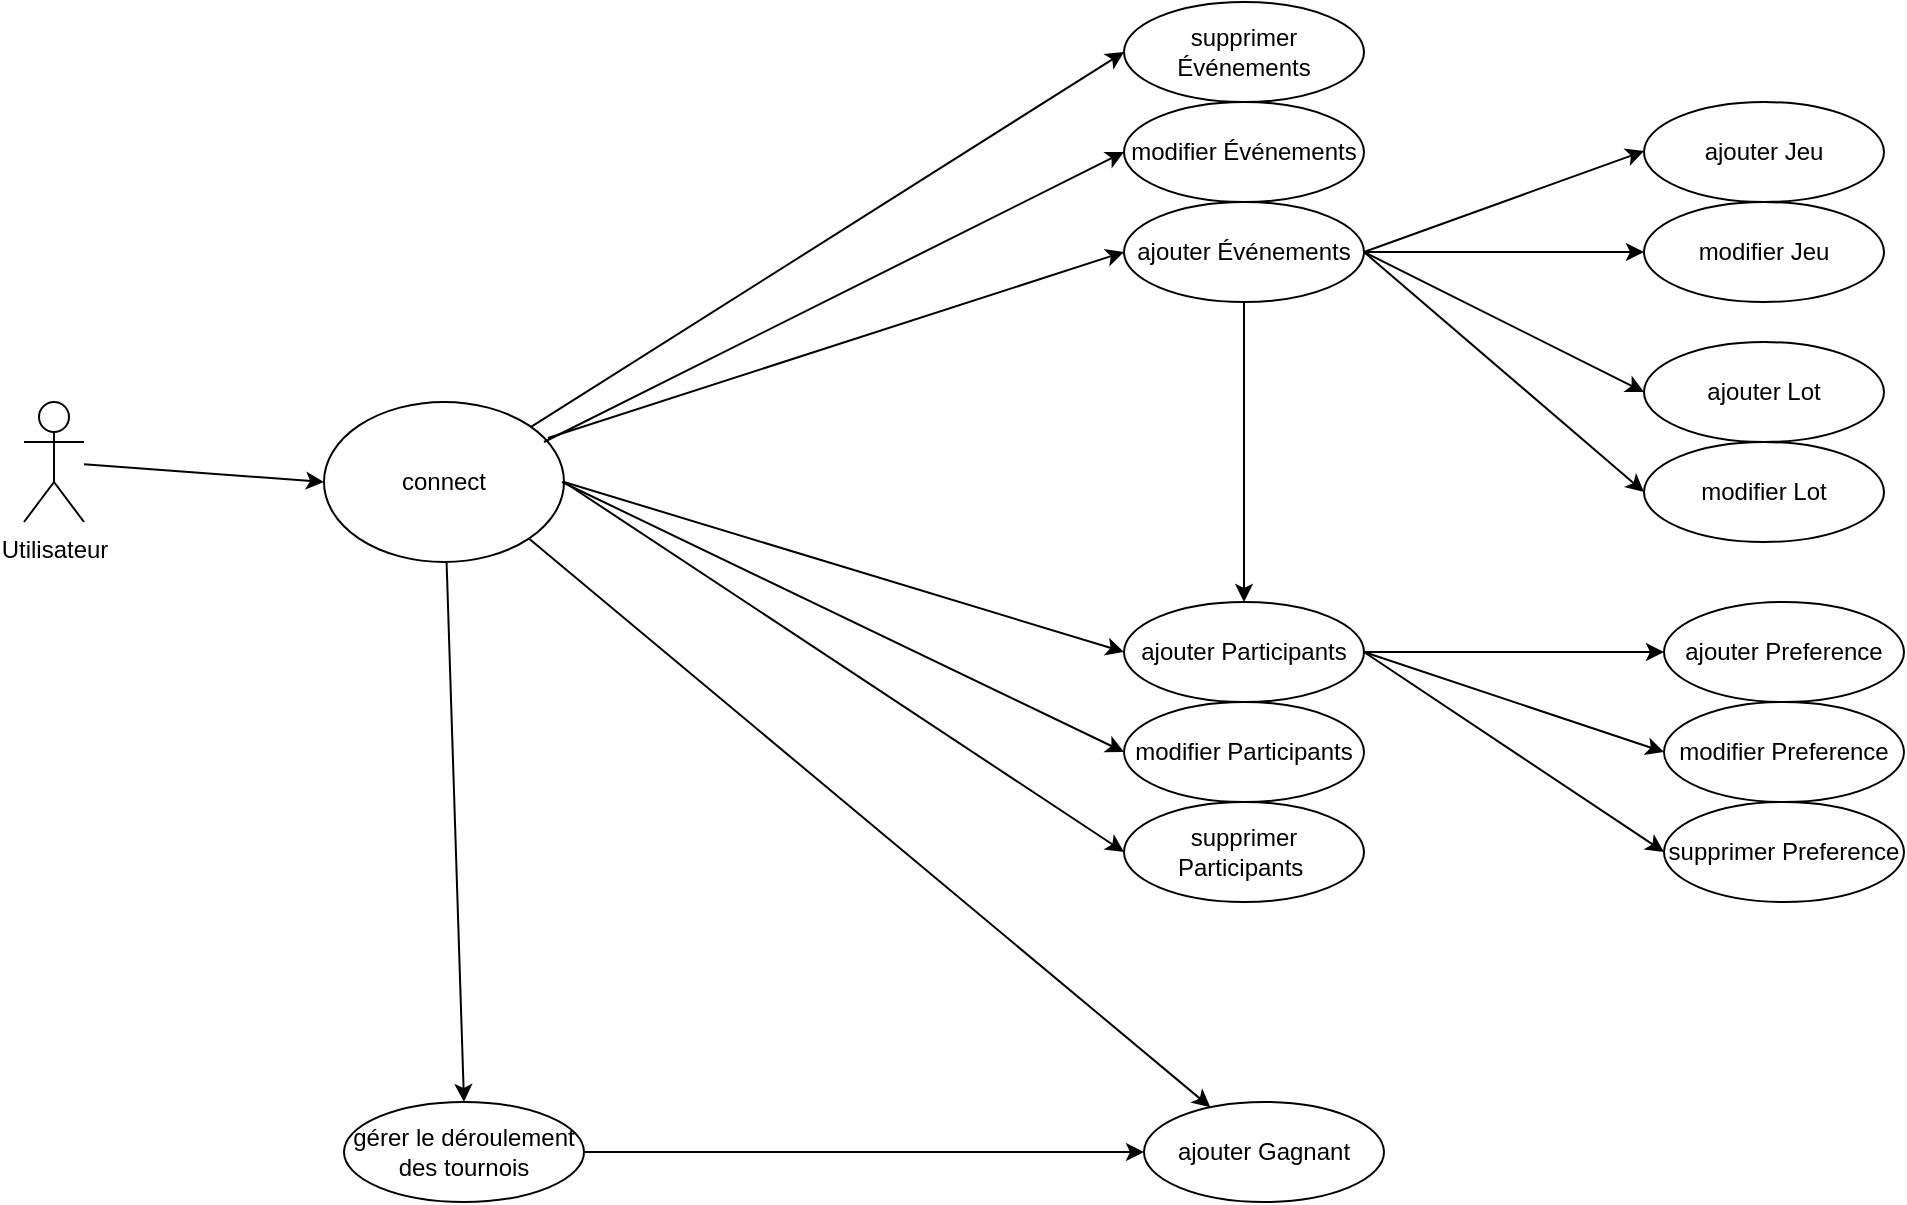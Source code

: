 <mxfile version="13.5.3" type="device"><diagram id="AyPza4-5XRBffMAPnaKT" name="Page-1"><mxGraphModel dx="1422" dy="794" grid="1" gridSize="10" guides="1" tooltips="1" connect="1" arrows="1" fold="1" page="1" pageScale="1" pageWidth="1169" pageHeight="827" math="0" shadow="0"><root><mxCell id="0"/><mxCell id="1" parent="0"/><mxCell id="og1AarUXxQIinpQppY5s-1" value="Utilisateur" style="shape=umlActor;verticalLabelPosition=bottom;labelBackgroundColor=#ffffff;verticalAlign=top;html=1;outlineConnect=0;" vertex="1" parent="1"><mxGeometry x="80" y="240" width="30" height="60" as="geometry"/></mxCell><mxCell id="og1AarUXxQIinpQppY5s-2" value="connect" style="ellipse;whiteSpace=wrap;html=1;" vertex="1" parent="1"><mxGeometry x="230" y="240" width="120" height="80" as="geometry"/></mxCell><mxCell id="og1AarUXxQIinpQppY5s-3" value="modifier Événements" style="ellipse;whiteSpace=wrap;html=1;" vertex="1" parent="1"><mxGeometry x="630" y="90" width="120" height="50" as="geometry"/></mxCell><mxCell id="og1AarUXxQIinpQppY5s-4" value="ajouter Événements" style="ellipse;whiteSpace=wrap;html=1;" vertex="1" parent="1"><mxGeometry x="630" y="140" width="120" height="50" as="geometry"/></mxCell><mxCell id="og1AarUXxQIinpQppY5s-5" value="supprimer Événements" style="ellipse;whiteSpace=wrap;html=1;" vertex="1" parent="1"><mxGeometry x="630" y="40" width="120" height="50" as="geometry"/></mxCell><mxCell id="og1AarUXxQIinpQppY5s-6" value="ajouter Participants" style="ellipse;whiteSpace=wrap;html=1;" vertex="1" parent="1"><mxGeometry x="630" y="340" width="120" height="50" as="geometry"/></mxCell><mxCell id="og1AarUXxQIinpQppY5s-7" value="modifier Participants" style="ellipse;whiteSpace=wrap;html=1;" vertex="1" parent="1"><mxGeometry x="630" y="390" width="120" height="50" as="geometry"/></mxCell><mxCell id="og1AarUXxQIinpQppY5s-8" value="supprimer Participants&amp;nbsp;" style="ellipse;whiteSpace=wrap;html=1;" vertex="1" parent="1"><mxGeometry x="630" y="440" width="120" height="50" as="geometry"/></mxCell><mxCell id="og1AarUXxQIinpQppY5s-9" value="gérer le déroulement des tournois" style="ellipse;whiteSpace=wrap;html=1;" vertex="1" parent="1"><mxGeometry x="240" y="590" width="120" height="50" as="geometry"/></mxCell><mxCell id="og1AarUXxQIinpQppY5s-10" value="" style="endArrow=classic;html=1;entryX=0;entryY=0.5;entryDx=0;entryDy=0;" edge="1" parent="1" source="og1AarUXxQIinpQppY5s-1" target="og1AarUXxQIinpQppY5s-2"><mxGeometry width="50" height="50" relative="1" as="geometry"><mxPoint x="110" y="290" as="sourcePoint"/><mxPoint x="160" y="240" as="targetPoint"/></mxGeometry></mxCell><mxCell id="og1AarUXxQIinpQppY5s-11" value="" style="endArrow=classic;html=1;entryX=0;entryY=0.5;entryDx=0;entryDy=0;exitX=0.933;exitY=0.225;exitDx=0;exitDy=0;exitPerimeter=0;" edge="1" parent="1" source="og1AarUXxQIinpQppY5s-2" target="og1AarUXxQIinpQppY5s-4"><mxGeometry width="50" height="50" relative="1" as="geometry"><mxPoint x="330" y="160.551" as="sourcePoint"/><mxPoint x="450" y="169.44" as="targetPoint"/></mxGeometry></mxCell><mxCell id="og1AarUXxQIinpQppY5s-12" value="" style="endArrow=classic;html=1;entryX=0;entryY=0.5;entryDx=0;entryDy=0;" edge="1" parent="1" target="og1AarUXxQIinpQppY5s-3"><mxGeometry width="50" height="50" relative="1" as="geometry"><mxPoint x="340" y="260" as="sourcePoint"/><mxPoint x="450" y="169.44" as="targetPoint"/></mxGeometry></mxCell><mxCell id="og1AarUXxQIinpQppY5s-13" value="" style="endArrow=classic;html=1;entryX=0;entryY=0.5;entryDx=0;entryDy=0;" edge="1" parent="1" source="og1AarUXxQIinpQppY5s-2" target="og1AarUXxQIinpQppY5s-5"><mxGeometry width="50" height="50" relative="1" as="geometry"><mxPoint x="330" y="160.551" as="sourcePoint"/><mxPoint x="450" y="169.44" as="targetPoint"/></mxGeometry></mxCell><mxCell id="og1AarUXxQIinpQppY5s-14" value="" style="endArrow=classic;html=1;entryX=0;entryY=0.5;entryDx=0;entryDy=0;" edge="1" parent="1" target="og1AarUXxQIinpQppY5s-6"><mxGeometry width="50" height="50" relative="1" as="geometry"><mxPoint x="350" y="280" as="sourcePoint"/><mxPoint x="470" y="284.44" as="targetPoint"/></mxGeometry></mxCell><mxCell id="og1AarUXxQIinpQppY5s-15" value="" style="endArrow=classic;html=1;entryX=0;entryY=0.5;entryDx=0;entryDy=0;" edge="1" parent="1" target="og1AarUXxQIinpQppY5s-7"><mxGeometry width="50" height="50" relative="1" as="geometry"><mxPoint x="349" y="280" as="sourcePoint"/><mxPoint x="570" y="265" as="targetPoint"/></mxGeometry></mxCell><mxCell id="og1AarUXxQIinpQppY5s-16" value="" style="endArrow=classic;html=1;entryX=0;entryY=0.5;entryDx=0;entryDy=0;exitX=1;exitY=0.5;exitDx=0;exitDy=0;" edge="1" parent="1" source="og1AarUXxQIinpQppY5s-2" target="og1AarUXxQIinpQppY5s-8"><mxGeometry width="50" height="50" relative="1" as="geometry"><mxPoint x="370" y="295.551" as="sourcePoint"/><mxPoint x="580" y="275" as="targetPoint"/></mxGeometry></mxCell><mxCell id="og1AarUXxQIinpQppY5s-17" value="" style="endArrow=classic;html=1;entryX=0.5;entryY=0;entryDx=0;entryDy=0;" edge="1" parent="1" source="og1AarUXxQIinpQppY5s-2" target="og1AarUXxQIinpQppY5s-9"><mxGeometry width="50" height="50" relative="1" as="geometry"><mxPoint x="380" y="305.551" as="sourcePoint"/><mxPoint x="590" y="285" as="targetPoint"/></mxGeometry></mxCell><mxCell id="og1AarUXxQIinpQppY5s-18" value="" style="endArrow=classic;html=1;exitX=0.5;exitY=1;exitDx=0;exitDy=0;entryX=0.5;entryY=0;entryDx=0;entryDy=0;" edge="1" parent="1" source="og1AarUXxQIinpQppY5s-4" target="og1AarUXxQIinpQppY5s-6"><mxGeometry width="50" height="50" relative="1" as="geometry"><mxPoint x="760" y="250" as="sourcePoint"/><mxPoint x="610" y="280" as="targetPoint"/></mxGeometry></mxCell><mxCell id="og1AarUXxQIinpQppY5s-19" value="ajouter Gagnant" style="ellipse;whiteSpace=wrap;html=1;" vertex="1" parent="1"><mxGeometry x="640" y="590" width="120" height="50" as="geometry"/></mxCell><mxCell id="og1AarUXxQIinpQppY5s-20" value="" style="endArrow=classic;html=1;exitX=1;exitY=0.5;exitDx=0;exitDy=0;entryX=0;entryY=0.5;entryDx=0;entryDy=0;" edge="1" parent="1" source="og1AarUXxQIinpQppY5s-9" target="og1AarUXxQIinpQppY5s-19"><mxGeometry width="50" height="50" relative="1" as="geometry"><mxPoint x="560" y="630" as="sourcePoint"/><mxPoint x="610" y="580" as="targetPoint"/></mxGeometry></mxCell><mxCell id="og1AarUXxQIinpQppY5s-21" value="" style="endArrow=classic;html=1;exitX=1;exitY=1;exitDx=0;exitDy=0;" edge="1" parent="1" source="og1AarUXxQIinpQppY5s-2" target="og1AarUXxQIinpQppY5s-19"><mxGeometry width="50" height="50" relative="1" as="geometry"><mxPoint x="560" y="630" as="sourcePoint"/><mxPoint x="610" y="580" as="targetPoint"/></mxGeometry></mxCell><mxCell id="og1AarUXxQIinpQppY5s-22" value="ajouter Lot" style="ellipse;whiteSpace=wrap;html=1;" vertex="1" parent="1"><mxGeometry x="890" y="210" width="120" height="50" as="geometry"/></mxCell><mxCell id="og1AarUXxQIinpQppY5s-23" value="" style="endArrow=classic;html=1;exitX=1;exitY=0.5;exitDx=0;exitDy=0;entryX=0;entryY=0.5;entryDx=0;entryDy=0;" edge="1" parent="1" source="og1AarUXxQIinpQppY5s-4" target="og1AarUXxQIinpQppY5s-22"><mxGeometry width="50" height="50" relative="1" as="geometry"><mxPoint x="560" y="330" as="sourcePoint"/><mxPoint x="610" y="280" as="targetPoint"/></mxGeometry></mxCell><mxCell id="og1AarUXxQIinpQppY5s-24" value="modifier Lot" style="ellipse;whiteSpace=wrap;html=1;" vertex="1" parent="1"><mxGeometry x="890" y="260" width="120" height="50" as="geometry"/></mxCell><mxCell id="og1AarUXxQIinpQppY5s-25" value="" style="endArrow=classic;html=1;exitX=1;exitY=0.5;exitDx=0;exitDy=0;entryX=0;entryY=0.5;entryDx=0;entryDy=0;" edge="1" parent="1" source="og1AarUXxQIinpQppY5s-4" target="og1AarUXxQIinpQppY5s-24"><mxGeometry width="50" height="50" relative="1" as="geometry"><mxPoint x="760" y="175" as="sourcePoint"/><mxPoint x="870" y="175" as="targetPoint"/></mxGeometry></mxCell><mxCell id="og1AarUXxQIinpQppY5s-26" value="ajouter Jeu" style="ellipse;whiteSpace=wrap;html=1;" vertex="1" parent="1"><mxGeometry x="890" y="90" width="120" height="50" as="geometry"/></mxCell><mxCell id="og1AarUXxQIinpQppY5s-27" value="modifier Jeu" style="ellipse;whiteSpace=wrap;html=1;" vertex="1" parent="1"><mxGeometry x="890" y="140" width="120" height="50" as="geometry"/></mxCell><mxCell id="og1AarUXxQIinpQppY5s-28" value="" style="endArrow=classic;html=1;exitX=1;exitY=0.5;exitDx=0;exitDy=0;entryX=0;entryY=0.5;entryDx=0;entryDy=0;" edge="1" parent="1" source="og1AarUXxQIinpQppY5s-4" target="og1AarUXxQIinpQppY5s-27"><mxGeometry width="50" height="50" relative="1" as="geometry"><mxPoint x="560" y="330" as="sourcePoint"/><mxPoint x="610" y="280" as="targetPoint"/></mxGeometry></mxCell><mxCell id="og1AarUXxQIinpQppY5s-29" value="" style="endArrow=classic;html=1;exitX=1;exitY=0.5;exitDx=0;exitDy=0;entryX=0;entryY=0.5;entryDx=0;entryDy=0;" edge="1" parent="1" source="og1AarUXxQIinpQppY5s-4"><mxGeometry width="50" height="50" relative="1" as="geometry"><mxPoint x="750" y="114.5" as="sourcePoint"/><mxPoint x="890" y="114.5" as="targetPoint"/></mxGeometry></mxCell><mxCell id="og1AarUXxQIinpQppY5s-30" value="ajouter Preference" style="ellipse;whiteSpace=wrap;html=1;" vertex="1" parent="1"><mxGeometry x="900" y="340" width="120" height="50" as="geometry"/></mxCell><mxCell id="og1AarUXxQIinpQppY5s-31" value="modifier Preference" style="ellipse;whiteSpace=wrap;html=1;" vertex="1" parent="1"><mxGeometry x="900" y="390" width="120" height="50" as="geometry"/></mxCell><mxCell id="og1AarUXxQIinpQppY5s-32" value="" style="endArrow=classic;html=1;entryX=0;entryY=0.5;entryDx=0;entryDy=0;exitX=1;exitY=0.5;exitDx=0;exitDy=0;" edge="1" parent="1" source="og1AarUXxQIinpQppY5s-6" target="og1AarUXxQIinpQppY5s-30"><mxGeometry width="50" height="50" relative="1" as="geometry"><mxPoint x="560" y="430" as="sourcePoint"/><mxPoint x="610" y="380" as="targetPoint"/></mxGeometry></mxCell><mxCell id="og1AarUXxQIinpQppY5s-33" value="" style="endArrow=classic;html=1;exitX=1;exitY=0.5;exitDx=0;exitDy=0;entryX=0;entryY=0.5;entryDx=0;entryDy=0;" edge="1" parent="1" source="og1AarUXxQIinpQppY5s-6" target="og1AarUXxQIinpQppY5s-31"><mxGeometry width="50" height="50" relative="1" as="geometry"><mxPoint x="560" y="430" as="sourcePoint"/><mxPoint x="610" y="380" as="targetPoint"/></mxGeometry></mxCell><mxCell id="og1AarUXxQIinpQppY5s-34" value="supprimer Preference" style="ellipse;whiteSpace=wrap;html=1;" vertex="1" parent="1"><mxGeometry x="900" y="440" width="120" height="50" as="geometry"/></mxCell><mxCell id="og1AarUXxQIinpQppY5s-35" value="" style="endArrow=classic;html=1;exitX=1;exitY=0.5;exitDx=0;exitDy=0;entryX=0;entryY=0.5;entryDx=0;entryDy=0;" edge="1" parent="1" source="og1AarUXxQIinpQppY5s-6" target="og1AarUXxQIinpQppY5s-34"><mxGeometry width="50" height="50" relative="1" as="geometry"><mxPoint x="760" y="375" as="sourcePoint"/><mxPoint x="910" y="425" as="targetPoint"/></mxGeometry></mxCell></root></mxGraphModel></diagram></mxfile>